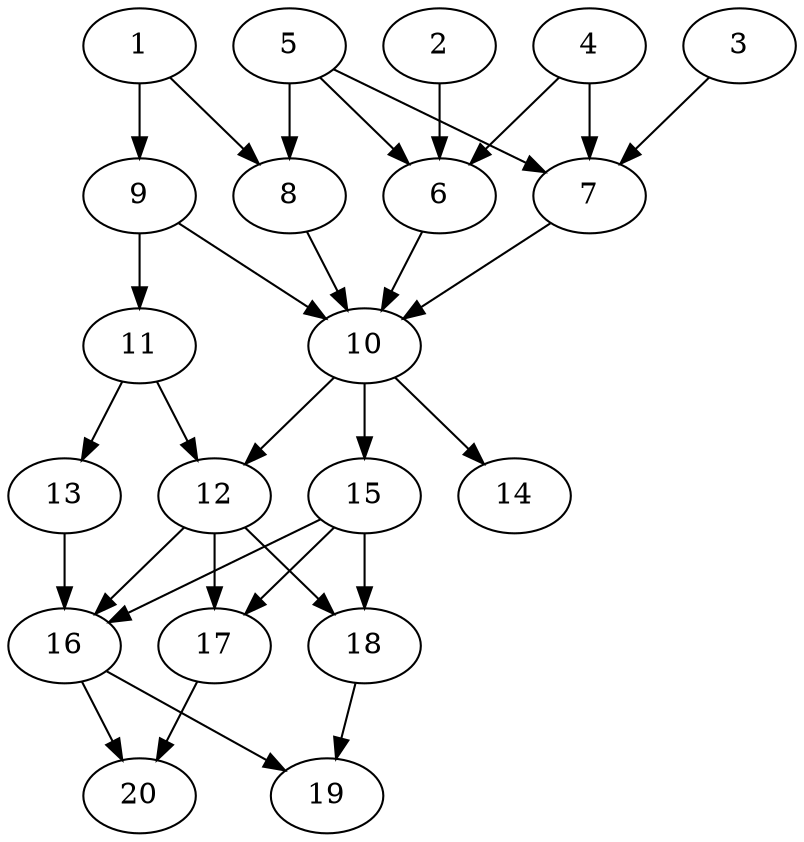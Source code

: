// DAG automatically generated by daggen at Tue Jul 23 14:31:37 2019
// ./daggen --dot -n 20 --ccr 0.3 --fat 0.5 --regular 0.5 --density 0.8 --mindata 5242880 --maxdata 52428800 
digraph G {
  1 [size="136901973", alpha="0.01", expect_size="41070592"] 
  1 -> 8 [size ="41070592"]
  1 -> 9 [size ="41070592"]
  2 [size="44427947", alpha="0.00", expect_size="13328384"] 
  2 -> 6 [size ="13328384"]
  3 [size="92586667", alpha="0.05", expect_size="27776000"] 
  3 -> 7 [size ="27776000"]
  4 [size="45530453", alpha="0.07", expect_size="13659136"] 
  4 -> 6 [size ="13659136"]
  4 -> 7 [size ="13659136"]
  5 [size="85196800", alpha="0.11", expect_size="25559040"] 
  5 -> 6 [size ="25559040"]
  5 -> 7 [size ="25559040"]
  5 -> 8 [size ="25559040"]
  6 [size="47868587", alpha="0.10", expect_size="14360576"] 
  6 -> 10 [size ="14360576"]
  7 [size="78752427", alpha="0.06", expect_size="23625728"] 
  7 -> 10 [size ="23625728"]
  8 [size="32986453", alpha="0.02", expect_size="9895936"] 
  8 -> 10 [size ="9895936"]
  9 [size="114732373", alpha="0.16", expect_size="34419712"] 
  9 -> 10 [size ="34419712"]
  9 -> 11 [size ="34419712"]
  10 [size="151258453", alpha="0.01", expect_size="45377536"] 
  10 -> 12 [size ="45377536"]
  10 -> 14 [size ="45377536"]
  10 -> 15 [size ="45377536"]
  11 [size="155245227", alpha="0.00", expect_size="46573568"] 
  11 -> 12 [size ="46573568"]
  11 -> 13 [size ="46573568"]
  12 [size="166024533", alpha="0.14", expect_size="49807360"] 
  12 -> 16 [size ="49807360"]
  12 -> 17 [size ="49807360"]
  12 -> 18 [size ="49807360"]
  13 [size="167451307", alpha="0.18", expect_size="50235392"] 
  13 -> 16 [size ="50235392"]
  14 [size="52555093", alpha="0.19", expect_size="15766528"] 
  15 [size="104393387", alpha="0.06", expect_size="31318016"] 
  15 -> 16 [size ="31318016"]
  15 -> 17 [size ="31318016"]
  15 -> 18 [size ="31318016"]
  16 [size="36833280", alpha="0.13", expect_size="11049984"] 
  16 -> 19 [size ="11049984"]
  16 -> 20 [size ="11049984"]
  17 [size="114541227", alpha="0.09", expect_size="34362368"] 
  17 -> 20 [size ="34362368"]
  18 [size="158204587", alpha="0.11", expect_size="47461376"] 
  18 -> 19 [size ="47461376"]
  19 [size="18070187", alpha="0.12", expect_size="5421056"] 
  20 [size="147077120", alpha="0.06", expect_size="44123136"] 
}
